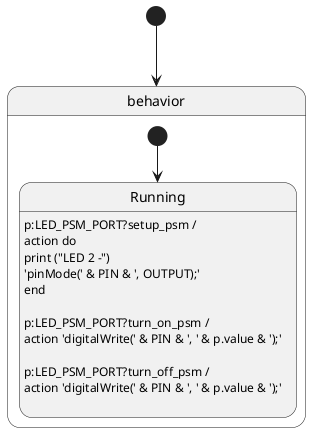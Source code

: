 @startuml
skinparam defaultTextAlignment left
[*] --> behavior
state behavior{
state Running{
	Running : p:LED_PSM_PORT?setup_psm / \naction do \nprint ("LED 2 -")\n'pinMode(' & PIN & ', OUTPUT);'\nend\n
	Running : p:LED_PSM_PORT?turn_on_psm / \naction 'digitalWrite(' & PIN & ', ' & p.value & ');'\n
	Running : p:LED_PSM_PORT?turn_off_psm / \naction 'digitalWrite(' & PIN & ', ' & p.value & ');'\n
}
[*] --> Running
}
@enduml
